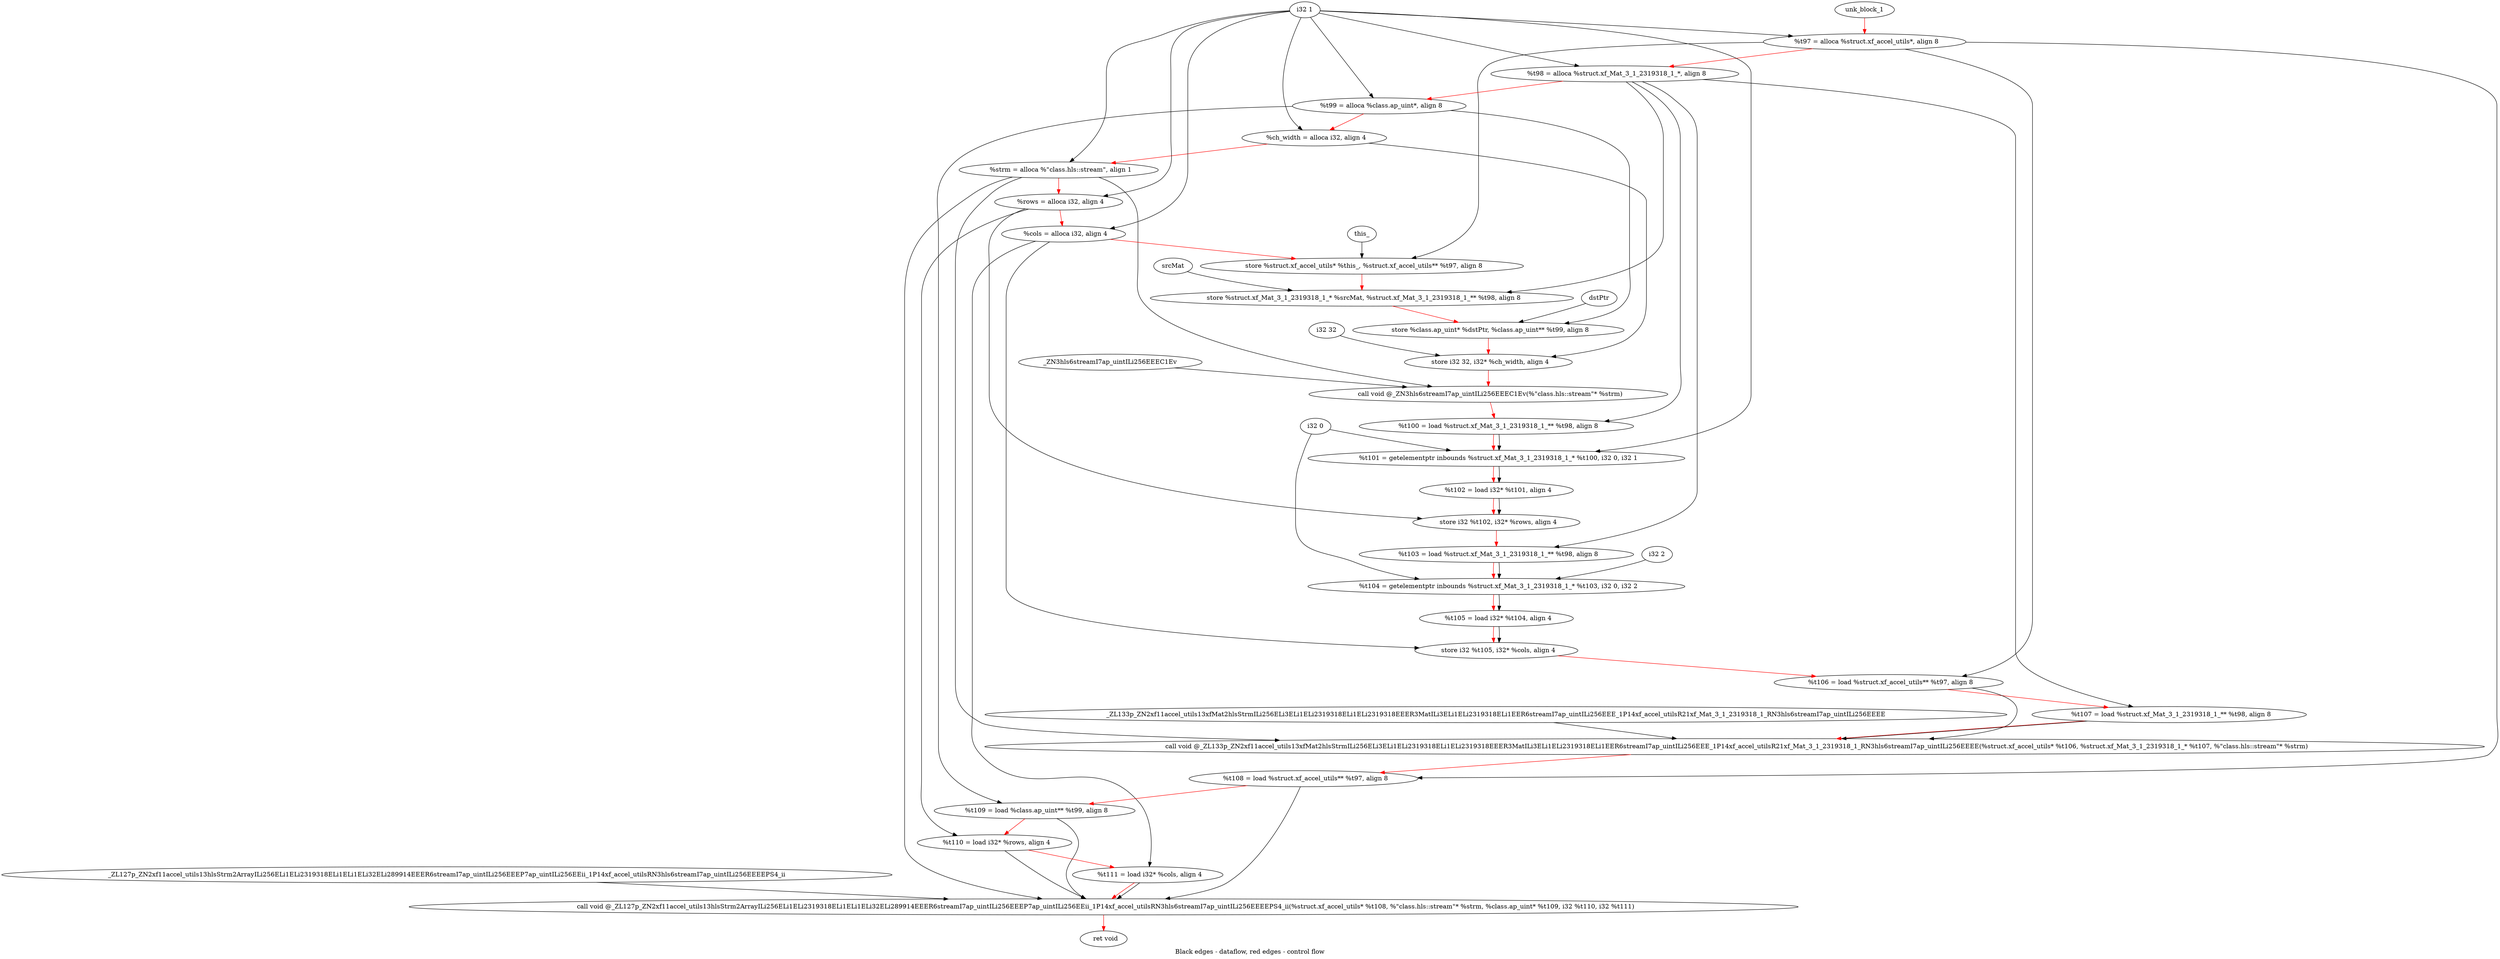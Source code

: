 digraph G {
compound=true
label="Black edges - dataflow, red edges - control flow"
"t97" [label="  %t97 = alloca %struct.xf_accel_utils*, align 8"]
"t98" [label="  %t98 = alloca %struct.xf_Mat_3_1_2319318_1_*, align 8"]
"t99" [label="  %t99 = alloca %class.ap_uint*, align 8"]
"ch_width" [label="  %ch_width = alloca i32, align 4"]
"strm" [label="  %strm = alloca %\"class.hls::stream\", align 1"]
"rows" [label="  %rows = alloca i32, align 4"]
"cols" [label="  %cols = alloca i32, align 4"]
"_1" [label="  store %struct.xf_accel_utils* %this_, %struct.xf_accel_utils** %t97, align 8"]
"_2" [label="  store %struct.xf_Mat_3_1_2319318_1_* %srcMat, %struct.xf_Mat_3_1_2319318_1_** %t98, align 8"]
"_3" [label="  store %class.ap_uint* %dstPtr, %class.ap_uint** %t99, align 8"]
"_4" [label="  store i32 32, i32* %ch_width, align 4"]
"_5" [label="  call void @_ZN3hls6streamI7ap_uintILi256EEEC1Ev(%\"class.hls::stream\"* %strm)"]
"t100" [label="  %t100 = load %struct.xf_Mat_3_1_2319318_1_** %t98, align 8"]
"t101" [label="  %t101 = getelementptr inbounds %struct.xf_Mat_3_1_2319318_1_* %t100, i32 0, i32 1"]
"t102" [label="  %t102 = load i32* %t101, align 4"]
"_6" [label="  store i32 %t102, i32* %rows, align 4"]
"t103" [label="  %t103 = load %struct.xf_Mat_3_1_2319318_1_** %t98, align 8"]
"t104" [label="  %t104 = getelementptr inbounds %struct.xf_Mat_3_1_2319318_1_* %t103, i32 0, i32 2"]
"t105" [label="  %t105 = load i32* %t104, align 4"]
"_7" [label="  store i32 %t105, i32* %cols, align 4"]
"t106" [label="  %t106 = load %struct.xf_accel_utils** %t97, align 8"]
"t107" [label="  %t107 = load %struct.xf_Mat_3_1_2319318_1_** %t98, align 8"]
"_8" [label="  call void @_ZL133p_ZN2xf11accel_utils13xfMat2hlsStrmILi256ELi3ELi1ELi2319318ELi1ELi2319318EEER3MatILi3ELi1ELi2319318ELi1EER6streamI7ap_uintILi256EEE_1P14xf_accel_utilsR21xf_Mat_3_1_2319318_1_RN3hls6streamI7ap_uintILi256EEEE(%struct.xf_accel_utils* %t106, %struct.xf_Mat_3_1_2319318_1_* %t107, %\"class.hls::stream\"* %strm)"]
"t108" [label="  %t108 = load %struct.xf_accel_utils** %t97, align 8"]
"t109" [label="  %t109 = load %class.ap_uint** %t99, align 8"]
"t110" [label="  %t110 = load i32* %rows, align 4"]
"t111" [label="  %t111 = load i32* %cols, align 4"]
"_9" [label="  call void @_ZL127p_ZN2xf11accel_utils13hlsStrm2ArrayILi256ELi1ELi2319318ELi1ELi1ELi32ELi289914EEER6streamI7ap_uintILi256EEEP7ap_uintILi256EEii_1P14xf_accel_utilsRN3hls6streamI7ap_uintILi256EEEEPS4_ii(%struct.xf_accel_utils* %t108, %\"class.hls::stream\"* %strm, %class.ap_uint* %t109, i32 %t110, i32 %t111)"]
"_10" [label="  ret void"]
"unk_block_1" -> "t97"[color=red]
"i32 1" -> "t97"
"t97" -> "t98"[color=red weight=2]
"i32 1" -> "t98"
"t98" -> "t99"[color=red weight=2]
"i32 1" -> "t99"
"t99" -> "ch_width"[color=red weight=2]
"i32 1" -> "ch_width"
"ch_width" -> "strm"[color=red weight=2]
"i32 1" -> "strm"
"strm" -> "rows"[color=red weight=2]
"i32 1" -> "rows"
"rows" -> "cols"[color=red weight=2]
"i32 1" -> "cols"
"cols" -> "_1"[color=red weight=2]
"this_" -> "_1"
"t97" -> "_1"
"_1" -> "_2"[color=red weight=2]
"srcMat" -> "_2"
"t98" -> "_2"
"_2" -> "_3"[color=red weight=2]
"dstPtr" -> "_3"
"t99" -> "_3"
"_3" -> "_4"[color=red weight=2]
"i32 32" -> "_4"
"ch_width" -> "_4"
"_4" -> "_5"[color=red weight=2]
"strm" -> "_5"
"_ZN3hls6streamI7ap_uintILi256EEEC1Ev" -> "_5"
"_5" -> "t100"[color=red weight=2]
"t98" -> "t100"
"t100" -> "t101"[color=red weight=2]
"t100" -> "t101"
"i32 0" -> "t101"
"i32 1" -> "t101"
"t101" -> "t102"[color=red weight=2]
"t101" -> "t102"
"t102" -> "_6"[color=red weight=2]
"t102" -> "_6"
"rows" -> "_6"
"_6" -> "t103"[color=red weight=2]
"t98" -> "t103"
"t103" -> "t104"[color=red weight=2]
"t103" -> "t104"
"i32 0" -> "t104"
"i32 2" -> "t104"
"t104" -> "t105"[color=red weight=2]
"t104" -> "t105"
"t105" -> "_7"[color=red weight=2]
"t105" -> "_7"
"cols" -> "_7"
"_7" -> "t106"[color=red weight=2]
"t97" -> "t106"
"t106" -> "t107"[color=red weight=2]
"t98" -> "t107"
"t107" -> "_8"[color=red weight=2]
"t106" -> "_8"
"t107" -> "_8"
"strm" -> "_8"
"_ZL133p_ZN2xf11accel_utils13xfMat2hlsStrmILi256ELi3ELi1ELi2319318ELi1ELi2319318EEER3MatILi3ELi1ELi2319318ELi1EER6streamI7ap_uintILi256EEE_1P14xf_accel_utilsR21xf_Mat_3_1_2319318_1_RN3hls6streamI7ap_uintILi256EEEE" -> "_8"
"_8" -> "t108"[color=red weight=2]
"t97" -> "t108"
"t108" -> "t109"[color=red weight=2]
"t99" -> "t109"
"t109" -> "t110"[color=red weight=2]
"rows" -> "t110"
"t110" -> "t111"[color=red weight=2]
"cols" -> "t111"
"t111" -> "_9"[color=red weight=2]
"t108" -> "_9"
"strm" -> "_9"
"t109" -> "_9"
"t110" -> "_9"
"t111" -> "_9"
"_ZL127p_ZN2xf11accel_utils13hlsStrm2ArrayILi256ELi1ELi2319318ELi1ELi1ELi32ELi289914EEER6streamI7ap_uintILi256EEEP7ap_uintILi256EEii_1P14xf_accel_utilsRN3hls6streamI7ap_uintILi256EEEEPS4_ii" -> "_9"
"_9" -> "_10"[color=red weight=2]

}
